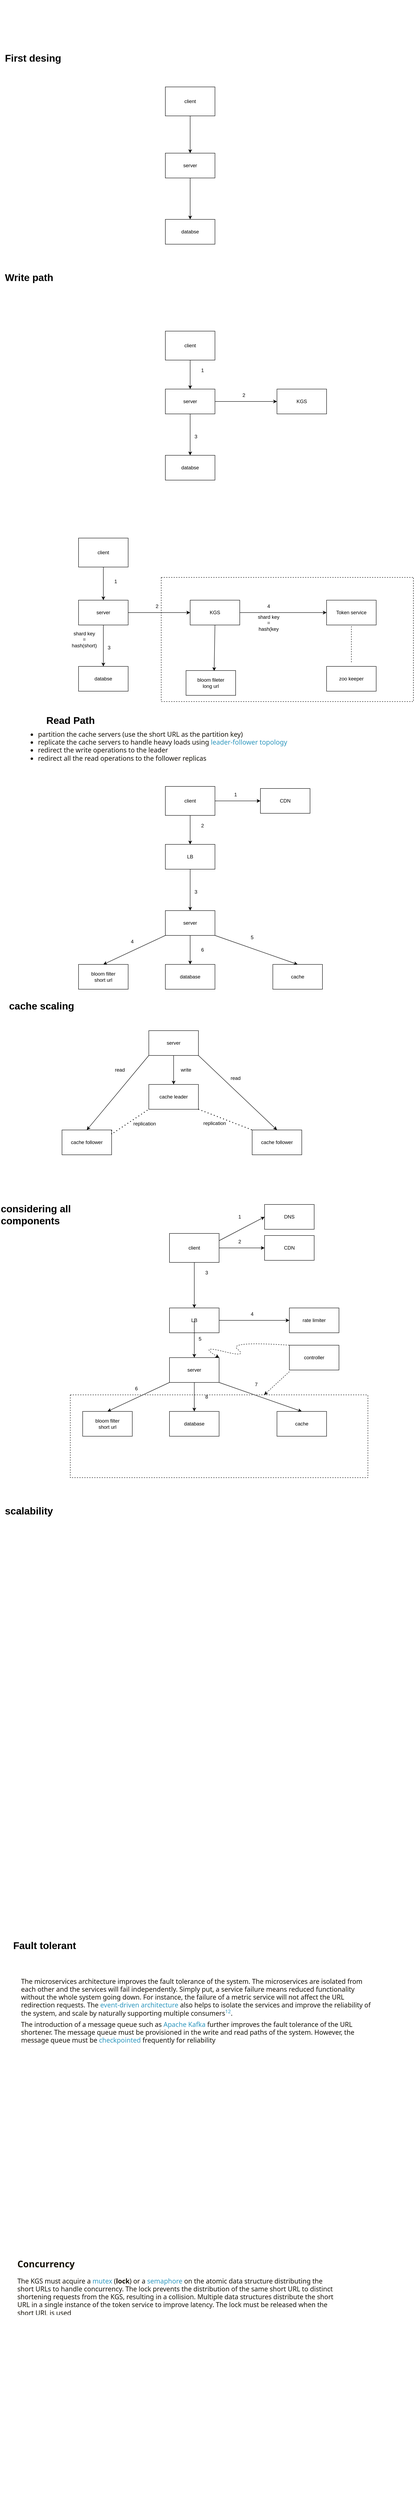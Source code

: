 <mxfile version="24.7.17">
  <diagram name="Page-1" id="XG6kTlbUiC65EXP4oLxX">
    <mxGraphModel dx="1811" dy="2962" grid="1" gridSize="10" guides="1" tooltips="1" connect="1" arrows="1" fold="1" page="1" pageScale="1" pageWidth="827" pageHeight="1169" math="0" shadow="0">
      <root>
        <mxCell id="0" />
        <mxCell id="1" parent="0" />
        <mxCell id="hkUYqx7d3SaLa9oezbLV-2" value="" style="endArrow=classic;html=1;rounded=0;exitX=0.5;exitY=0;exitDx=0;exitDy=0;entryX=0.5;entryY=1;entryDx=0;entryDy=0;noEdgeStyle=1;orthogonal=1;" edge="1" parent="1" source="hkUYqx7d3SaLa9oezbLV-6" target="hkUYqx7d3SaLa9oezbLV-3">
          <mxGeometry width="50" height="50" relative="1" as="geometry">
            <mxPoint x="420" y="-1765" as="sourcePoint" />
            <mxPoint x="510" y="-1770" as="targetPoint" />
            <Array as="points">
              <mxPoint x="320" y="-1828" />
              <mxPoint x="320" y="-1760" />
            </Array>
          </mxGeometry>
        </mxCell>
        <mxCell id="hkUYqx7d3SaLa9oezbLV-3" value="server" style="rounded=0;whiteSpace=wrap;html=1;direction=west;" vertex="1" parent="1">
          <mxGeometry x="260" y="-1740" width="120" height="60" as="geometry" />
        </mxCell>
        <mxCell id="hkUYqx7d3SaLa9oezbLV-4" value="databse" style="rounded=0;whiteSpace=wrap;html=1;direction=west;" vertex="1" parent="1">
          <mxGeometry x="260" y="-1580" width="120" height="60" as="geometry" />
        </mxCell>
        <mxCell id="hkUYqx7d3SaLa9oezbLV-5" value="" style="endArrow=classic;html=1;rounded=0;entryX=0.5;entryY=1;entryDx=0;entryDy=0;exitX=0.5;exitY=0;exitDx=0;exitDy=0;noEdgeStyle=1;orthogonal=1;" edge="1" parent="1" source="hkUYqx7d3SaLa9oezbLV-3" target="hkUYqx7d3SaLa9oezbLV-4">
          <mxGeometry width="50" height="50" relative="1" as="geometry">
            <mxPoint x="650" y="-1550" as="sourcePoint" />
            <mxPoint x="700" y="-1600" as="targetPoint" />
            <Array as="points">
              <mxPoint x="320" y="-1668" />
              <mxPoint x="320" y="-1592" />
            </Array>
          </mxGeometry>
        </mxCell>
        <mxCell id="hkUYqx7d3SaLa9oezbLV-6" value="client" style="rounded=0;whiteSpace=wrap;html=1;direction=west;" vertex="1" parent="1">
          <mxGeometry x="260" y="-1900" width="120" height="70" as="geometry" />
        </mxCell>
        <mxCell id="hkUYqx7d3SaLa9oezbLV-8" value="" style="endArrow=classic;html=1;rounded=0;exitX=0.5;exitY=0;exitDx=0;exitDy=0;entryX=0.5;entryY=1;entryDx=0;entryDy=0;noEdgeStyle=1;orthogonal=1;" edge="1" parent="1" source="hkUYqx7d3SaLa9oezbLV-12" target="hkUYqx7d3SaLa9oezbLV-9">
          <mxGeometry width="50" height="50" relative="1" as="geometry">
            <mxPoint x="420" y="-1195" as="sourcePoint" />
            <mxPoint x="510" y="-1200" as="targetPoint" />
            <Array as="points">
              <mxPoint x="320" y="-1258" />
              <mxPoint x="320" y="-1190" />
            </Array>
          </mxGeometry>
        </mxCell>
        <mxCell id="hkUYqx7d3SaLa9oezbLV-9" value="server" style="rounded=0;whiteSpace=wrap;html=1;direction=west;" vertex="1" parent="1">
          <mxGeometry x="260" y="-1170" width="120" height="60" as="geometry" />
        </mxCell>
        <mxCell id="hkUYqx7d3SaLa9oezbLV-10" value="databse" style="rounded=0;whiteSpace=wrap;html=1;direction=west;" vertex="1" parent="1">
          <mxGeometry x="260" y="-1010" width="120" height="60" as="geometry" />
        </mxCell>
        <mxCell id="hkUYqx7d3SaLa9oezbLV-11" value="" style="endArrow=classic;html=1;rounded=0;entryX=0.5;entryY=1;entryDx=0;entryDy=0;exitX=0.5;exitY=0;exitDx=0;exitDy=0;noEdgeStyle=1;orthogonal=1;" edge="1" parent="1" source="hkUYqx7d3SaLa9oezbLV-9" target="hkUYqx7d3SaLa9oezbLV-10">
          <mxGeometry width="50" height="50" relative="1" as="geometry">
            <mxPoint x="650" y="-980" as="sourcePoint" />
            <mxPoint x="700" y="-1030" as="targetPoint" />
            <Array as="points">
              <mxPoint x="320" y="-1098" />
              <mxPoint x="320" y="-1022" />
            </Array>
          </mxGeometry>
        </mxCell>
        <mxCell id="hkUYqx7d3SaLa9oezbLV-12" value="client" style="rounded=0;whiteSpace=wrap;html=1;direction=west;" vertex="1" parent="1">
          <mxGeometry x="260" y="-1310" width="120" height="70" as="geometry" />
        </mxCell>
        <mxCell id="hkUYqx7d3SaLa9oezbLV-13" value="KGS" style="rounded=0;whiteSpace=wrap;html=1;" vertex="1" parent="1">
          <mxGeometry x="530" y="-1170" width="120" height="60" as="geometry" />
        </mxCell>
        <mxCell id="hkUYqx7d3SaLa9oezbLV-14" value="" style="endArrow=classic;html=1;rounded=0;entryX=0;entryY=0.5;entryDx=0;entryDy=0;exitX=0;exitY=0.5;exitDx=0;exitDy=0;" edge="1" parent="1" source="hkUYqx7d3SaLa9oezbLV-9" target="hkUYqx7d3SaLa9oezbLV-13">
          <mxGeometry width="50" height="50" relative="1" as="geometry">
            <mxPoint x="340" y="-1110" as="sourcePoint" />
            <mxPoint x="390" y="-1160" as="targetPoint" />
          </mxGeometry>
        </mxCell>
        <mxCell id="hkUYqx7d3SaLa9oezbLV-15" value="1" style="text;html=1;align=center;verticalAlign=middle;whiteSpace=wrap;rounded=0;" vertex="1" parent="1">
          <mxGeometry x="320" y="-1230" width="60" height="30" as="geometry" />
        </mxCell>
        <mxCell id="hkUYqx7d3SaLa9oezbLV-16" value="2" style="text;html=1;align=center;verticalAlign=middle;whiteSpace=wrap;rounded=0;" vertex="1" parent="1">
          <mxGeometry x="420" y="-1170" width="60" height="30" as="geometry" />
        </mxCell>
        <mxCell id="hkUYqx7d3SaLa9oezbLV-17" value="3" style="text;html=1;align=center;verticalAlign=middle;whiteSpace=wrap;rounded=0;" vertex="1" parent="1">
          <mxGeometry x="304" y="-1070" width="60" height="30" as="geometry" />
        </mxCell>
        <mxCell id="hkUYqx7d3SaLa9oezbLV-33" value="" style="endArrow=classic;html=1;rounded=0;exitX=0.5;exitY=0;exitDx=0;exitDy=0;entryX=0.5;entryY=1;entryDx=0;entryDy=0;noEdgeStyle=1;orthogonal=1;" edge="1" parent="1" source="hkUYqx7d3SaLa9oezbLV-37" target="hkUYqx7d3SaLa9oezbLV-34">
          <mxGeometry width="50" height="50" relative="1" as="geometry">
            <mxPoint x="210" y="-685" as="sourcePoint" />
            <mxPoint x="300" y="-690" as="targetPoint" />
            <Array as="points">
              <mxPoint x="110" y="-748" />
              <mxPoint x="110" y="-680" />
            </Array>
          </mxGeometry>
        </mxCell>
        <mxCell id="hkUYqx7d3SaLa9oezbLV-34" value="server" style="rounded=0;whiteSpace=wrap;html=1;direction=west;" vertex="1" parent="1">
          <mxGeometry x="50" y="-660" width="120" height="60" as="geometry" />
        </mxCell>
        <mxCell id="hkUYqx7d3SaLa9oezbLV-35" value="databse" style="rounded=0;whiteSpace=wrap;html=1;direction=west;" vertex="1" parent="1">
          <mxGeometry x="50" y="-500" width="120" height="60" as="geometry" />
        </mxCell>
        <mxCell id="hkUYqx7d3SaLa9oezbLV-36" value="" style="endArrow=classic;html=1;rounded=0;entryX=0.5;entryY=1;entryDx=0;entryDy=0;exitX=0.5;exitY=0;exitDx=0;exitDy=0;noEdgeStyle=1;orthogonal=1;" edge="1" parent="1" source="hkUYqx7d3SaLa9oezbLV-34" target="hkUYqx7d3SaLa9oezbLV-35">
          <mxGeometry width="50" height="50" relative="1" as="geometry">
            <mxPoint x="440" y="-470" as="sourcePoint" />
            <mxPoint x="490" y="-520" as="targetPoint" />
            <Array as="points">
              <mxPoint x="110" y="-588" />
              <mxPoint x="110" y="-512" />
            </Array>
          </mxGeometry>
        </mxCell>
        <mxCell id="hkUYqx7d3SaLa9oezbLV-37" value="client" style="rounded=0;whiteSpace=wrap;html=1;direction=west;" vertex="1" parent="1">
          <mxGeometry x="50" y="-810" width="120" height="70" as="geometry" />
        </mxCell>
        <mxCell id="hkUYqx7d3SaLa9oezbLV-38" value="KGS" style="rounded=0;whiteSpace=wrap;html=1;" vertex="1" parent="1">
          <mxGeometry x="320" y="-660" width="120" height="60" as="geometry" />
        </mxCell>
        <mxCell id="hkUYqx7d3SaLa9oezbLV-39" value="" style="endArrow=classic;html=1;rounded=0;entryX=0;entryY=0.5;entryDx=0;entryDy=0;exitX=0;exitY=0.5;exitDx=0;exitDy=0;" edge="1" parent="1" source="hkUYqx7d3SaLa9oezbLV-34" target="hkUYqx7d3SaLa9oezbLV-38">
          <mxGeometry width="50" height="50" relative="1" as="geometry">
            <mxPoint x="130" y="-600" as="sourcePoint" />
            <mxPoint x="180" y="-650" as="targetPoint" />
          </mxGeometry>
        </mxCell>
        <mxCell id="hkUYqx7d3SaLa9oezbLV-40" value="1" style="text;html=1;align=center;verticalAlign=middle;whiteSpace=wrap;rounded=0;" vertex="1" parent="1">
          <mxGeometry x="110" y="-720" width="60" height="30" as="geometry" />
        </mxCell>
        <mxCell id="hkUYqx7d3SaLa9oezbLV-41" value="2" style="text;html=1;align=center;verticalAlign=middle;whiteSpace=wrap;rounded=0;" vertex="1" parent="1">
          <mxGeometry x="210" y="-660" width="60" height="30" as="geometry" />
        </mxCell>
        <mxCell id="hkUYqx7d3SaLa9oezbLV-42" value="3" style="text;html=1;align=center;verticalAlign=middle;whiteSpace=wrap;rounded=0;" vertex="1" parent="1">
          <mxGeometry x="94" y="-560" width="60" height="30" as="geometry" />
        </mxCell>
        <mxCell id="hkUYqx7d3SaLa9oezbLV-43" value="Token service" style="rounded=0;whiteSpace=wrap;html=1;" vertex="1" parent="1">
          <mxGeometry x="650" y="-660" width="120" height="60" as="geometry" />
        </mxCell>
        <mxCell id="hkUYqx7d3SaLa9oezbLV-44" value="" style="endArrow=classic;html=1;rounded=0;entryX=0;entryY=0.5;entryDx=0;entryDy=0;exitX=1;exitY=0.5;exitDx=0;exitDy=0;" edge="1" parent="1" source="hkUYqx7d3SaLa9oezbLV-38" target="hkUYqx7d3SaLa9oezbLV-43">
          <mxGeometry width="50" height="50" relative="1" as="geometry">
            <mxPoint x="340" y="-730" as="sourcePoint" />
            <mxPoint x="390" y="-780" as="targetPoint" />
          </mxGeometry>
        </mxCell>
        <mxCell id="hkUYqx7d3SaLa9oezbLV-45" value="4" style="text;html=1;align=center;verticalAlign=middle;whiteSpace=wrap;rounded=0;" vertex="1" parent="1">
          <mxGeometry x="480" y="-660" width="60" height="30" as="geometry" />
        </mxCell>
        <mxCell id="hkUYqx7d3SaLa9oezbLV-46" value="bloom fileter&lt;br&gt;long url" style="rounded=0;whiteSpace=wrap;html=1;" vertex="1" parent="1">
          <mxGeometry x="310" y="-490" width="120" height="60" as="geometry" />
        </mxCell>
        <mxCell id="hkUYqx7d3SaLa9oezbLV-47" value="zoo keeper" style="rounded=0;whiteSpace=wrap;html=1;" vertex="1" parent="1">
          <mxGeometry x="650" y="-500" width="120" height="60" as="geometry" />
        </mxCell>
        <mxCell id="hkUYqx7d3SaLa9oezbLV-48" value="" style="endArrow=none;dashed=1;html=1;rounded=0;entryX=0.5;entryY=1;entryDx=0;entryDy=0;" edge="1" parent="1" target="hkUYqx7d3SaLa9oezbLV-43">
          <mxGeometry width="50" height="50" relative="1" as="geometry">
            <mxPoint x="710" y="-510" as="sourcePoint" />
            <mxPoint x="720" y="-600" as="targetPoint" />
          </mxGeometry>
        </mxCell>
        <mxCell id="hkUYqx7d3SaLa9oezbLV-49" value="shard key = hash(key" style="text;html=1;align=center;verticalAlign=middle;whiteSpace=wrap;rounded=0;" vertex="1" parent="1">
          <mxGeometry x="480" y="-620" width="60" height="30" as="geometry" />
        </mxCell>
        <mxCell id="hkUYqx7d3SaLa9oezbLV-50" value="" style="endArrow=classic;html=1;rounded=0;entryX=0.567;entryY=0.017;entryDx=0;entryDy=0;entryPerimeter=0;exitX=0.5;exitY=1;exitDx=0;exitDy=0;" edge="1" parent="1" source="hkUYqx7d3SaLa9oezbLV-38" target="hkUYqx7d3SaLa9oezbLV-46">
          <mxGeometry width="50" height="50" relative="1" as="geometry">
            <mxPoint x="340" y="-640" as="sourcePoint" />
            <mxPoint x="390" y="-690" as="targetPoint" />
          </mxGeometry>
        </mxCell>
        <mxCell id="hkUYqx7d3SaLa9oezbLV-52" value="shard key = hash(short)" style="text;html=1;align=center;verticalAlign=middle;whiteSpace=wrap;rounded=0;" vertex="1" parent="1">
          <mxGeometry x="34" y="-580" width="60" height="30" as="geometry" />
        </mxCell>
        <mxCell id="hkUYqx7d3SaLa9oezbLV-53" value="" style="swimlane;startSize=0;dashed=1;" vertex="1" parent="1">
          <mxGeometry x="250" y="-715" width="610" height="300" as="geometry" />
        </mxCell>
        <mxCell id="hkUYqx7d3SaLa9oezbLV-56" value="&lt;h1 style=&quot;margin-top: 0px;&quot;&gt;Read Path&lt;/h1&gt;" style="text;html=1;whiteSpace=wrap;overflow=hidden;rounded=0;" vertex="1" parent="1">
          <mxGeometry x="-30" y="-390" width="180" height="120" as="geometry" />
        </mxCell>
        <mxCell id="hkUYqx7d3SaLa9oezbLV-57" value="" style="endArrow=classic;html=1;rounded=0;exitX=0.5;exitY=0;exitDx=0;exitDy=0;entryX=0.5;entryY=1;entryDx=0;entryDy=0;noEdgeStyle=1;orthogonal=1;" edge="1" parent="1" source="hkUYqx7d3SaLa9oezbLV-61" target="hkUYqx7d3SaLa9oezbLV-58">
          <mxGeometry width="50" height="50" relative="1" as="geometry">
            <mxPoint x="420" y="-95" as="sourcePoint" />
            <mxPoint x="510" y="-100" as="targetPoint" />
            <Array as="points">
              <mxPoint x="320" y="-158" />
              <mxPoint x="320" y="-90" />
            </Array>
          </mxGeometry>
        </mxCell>
        <mxCell id="hkUYqx7d3SaLa9oezbLV-58" value="LB" style="rounded=0;whiteSpace=wrap;html=1;direction=west;" vertex="1" parent="1">
          <mxGeometry x="260" y="-70" width="120" height="60" as="geometry" />
        </mxCell>
        <mxCell id="hkUYqx7d3SaLa9oezbLV-59" value="server" style="rounded=0;whiteSpace=wrap;html=1;direction=west;" vertex="1" parent="1">
          <mxGeometry x="260" y="90" width="120" height="60" as="geometry" />
        </mxCell>
        <mxCell id="hkUYqx7d3SaLa9oezbLV-60" value="" style="endArrow=classic;html=1;rounded=0;entryX=0.5;entryY=1;entryDx=0;entryDy=0;exitX=0.5;exitY=0;exitDx=0;exitDy=0;noEdgeStyle=1;orthogonal=1;" edge="1" parent="1" source="hkUYqx7d3SaLa9oezbLV-58" target="hkUYqx7d3SaLa9oezbLV-59">
          <mxGeometry width="50" height="50" relative="1" as="geometry">
            <mxPoint x="650" y="120" as="sourcePoint" />
            <mxPoint x="700" y="70" as="targetPoint" />
            <Array as="points">
              <mxPoint x="320" y="2" />
              <mxPoint x="320" y="78" />
            </Array>
          </mxGeometry>
        </mxCell>
        <mxCell id="hkUYqx7d3SaLa9oezbLV-61" value="client" style="rounded=0;whiteSpace=wrap;html=1;direction=west;" vertex="1" parent="1">
          <mxGeometry x="260" y="-210" width="120" height="70" as="geometry" />
        </mxCell>
        <mxCell id="hkUYqx7d3SaLa9oezbLV-62" value="database" style="rounded=0;whiteSpace=wrap;html=1;" vertex="1" parent="1">
          <mxGeometry x="260" y="220" width="120" height="60" as="geometry" />
        </mxCell>
        <mxCell id="hkUYqx7d3SaLa9oezbLV-63" value="" style="endArrow=classic;html=1;rounded=0;entryX=0.5;entryY=0;entryDx=0;entryDy=0;exitX=0.5;exitY=0;exitDx=0;exitDy=0;" edge="1" parent="1" source="hkUYqx7d3SaLa9oezbLV-59" target="hkUYqx7d3SaLa9oezbLV-62">
          <mxGeometry width="50" height="50" relative="1" as="geometry">
            <mxPoint x="340" y="-10" as="sourcePoint" />
            <mxPoint x="390" y="-60" as="targetPoint" />
          </mxGeometry>
        </mxCell>
        <mxCell id="hkUYqx7d3SaLa9oezbLV-64" value="2" style="text;html=1;align=center;verticalAlign=middle;whiteSpace=wrap;rounded=0;" vertex="1" parent="1">
          <mxGeometry x="320" y="-130" width="60" height="30" as="geometry" />
        </mxCell>
        <mxCell id="hkUYqx7d3SaLa9oezbLV-66" value="3" style="text;html=1;align=center;verticalAlign=middle;whiteSpace=wrap;rounded=0;" vertex="1" parent="1">
          <mxGeometry x="304" y="30" width="60" height="30" as="geometry" />
        </mxCell>
        <mxCell id="hkUYqx7d3SaLa9oezbLV-67" value="CDN" style="rounded=0;whiteSpace=wrap;html=1;" vertex="1" parent="1">
          <mxGeometry x="490" y="-205" width="120" height="60" as="geometry" />
        </mxCell>
        <mxCell id="hkUYqx7d3SaLa9oezbLV-68" value="1" style="text;html=1;align=center;verticalAlign=middle;whiteSpace=wrap;rounded=0;" vertex="1" parent="1">
          <mxGeometry x="400" y="-205" width="60" height="30" as="geometry" />
        </mxCell>
        <mxCell id="hkUYqx7d3SaLa9oezbLV-69" value="" style="endArrow=classic;html=1;rounded=0;entryX=0;entryY=0.5;entryDx=0;entryDy=0;exitX=0;exitY=0.5;exitDx=0;exitDy=0;" edge="1" parent="1" source="hkUYqx7d3SaLa9oezbLV-61" target="hkUYqx7d3SaLa9oezbLV-67">
          <mxGeometry width="50" height="50" relative="1" as="geometry">
            <mxPoint x="340" y="10" as="sourcePoint" />
            <mxPoint x="390" y="-40" as="targetPoint" />
          </mxGeometry>
        </mxCell>
        <mxCell id="hkUYqx7d3SaLa9oezbLV-70" value="cache" style="rounded=0;whiteSpace=wrap;html=1;" vertex="1" parent="1">
          <mxGeometry x="520" y="220" width="120" height="60" as="geometry" />
        </mxCell>
        <mxCell id="hkUYqx7d3SaLa9oezbLV-71" value="bloom filter&lt;br&gt;short url" style="rounded=0;whiteSpace=wrap;html=1;" vertex="1" parent="1">
          <mxGeometry x="50" y="220" width="120" height="60" as="geometry" />
        </mxCell>
        <mxCell id="hkUYqx7d3SaLa9oezbLV-72" value="" style="endArrow=classic;html=1;rounded=0;entryX=0.5;entryY=0;entryDx=0;entryDy=0;exitX=1;exitY=0;exitDx=0;exitDy=0;" edge="1" parent="1" source="hkUYqx7d3SaLa9oezbLV-59" target="hkUYqx7d3SaLa9oezbLV-71">
          <mxGeometry width="50" height="50" relative="1" as="geometry">
            <mxPoint x="340" y="10" as="sourcePoint" />
            <mxPoint x="390" y="-40" as="targetPoint" />
          </mxGeometry>
        </mxCell>
        <mxCell id="hkUYqx7d3SaLa9oezbLV-76" value="" style="endArrow=classic;html=1;rounded=0;entryX=0.5;entryY=0;entryDx=0;entryDy=0;exitX=0;exitY=0;exitDx=0;exitDy=0;" edge="1" parent="1" source="hkUYqx7d3SaLa9oezbLV-59" target="hkUYqx7d3SaLa9oezbLV-70">
          <mxGeometry width="50" height="50" relative="1" as="geometry">
            <mxPoint x="340" y="10" as="sourcePoint" />
            <mxPoint x="390" y="-40" as="targetPoint" />
          </mxGeometry>
        </mxCell>
        <mxCell id="hkUYqx7d3SaLa9oezbLV-77" value="4" style="text;html=1;align=center;verticalAlign=middle;whiteSpace=wrap;rounded=0;" vertex="1" parent="1">
          <mxGeometry x="150" y="150" width="60" height="30" as="geometry" />
        </mxCell>
        <mxCell id="hkUYqx7d3SaLa9oezbLV-78" value="5" style="text;html=1;align=center;verticalAlign=middle;whiteSpace=wrap;rounded=0;" vertex="1" parent="1">
          <mxGeometry x="440" y="140" width="60" height="30" as="geometry" />
        </mxCell>
        <mxCell id="hkUYqx7d3SaLa9oezbLV-79" value="6" style="text;html=1;align=center;verticalAlign=middle;whiteSpace=wrap;rounded=0;" vertex="1" parent="1">
          <mxGeometry x="320" y="170" width="60" height="30" as="geometry" />
        </mxCell>
        <mxCell id="hkUYqx7d3SaLa9oezbLV-84" value="&lt;h1 style=&quot;margin-top: 0px;&quot;&gt;&lt;ul style=&quot;margin: 0.5rem 0px; padding-left: 2.5rem; color: rgb(22, 18, 9); font-family: system-ui, -apple-system, &amp;quot;Segoe UI&amp;quot;, Roboto, Emoji, Helvetica, Arial, sans-serif; font-size: 16px; font-weight: 400; background-color: rgb(255, 255, 255);&quot;&gt;&lt;li&gt;partition the cache servers (use the short URL as the partition key)&lt;/li&gt;&lt;li&gt;replicate the cache servers to handle heavy loads using&amp;nbsp;&lt;a style=&quot;background-color: transparent; text-decoration-line: none; color: rgb(45, 150, 189); overflow-wrap: break-word;&quot; rel=&quot;noopener noreffer&quot; target=&quot;_blank&quot; href=&quot;https://redis.io/docs/management/replication/&quot;&gt;leader-follower topology&lt;/a&gt;&lt;/li&gt;&lt;li&gt;redirect the write operations to the leader&lt;/li&gt;&lt;li&gt;redirect all the read operations to the follower replicas&lt;/li&gt;&lt;/ul&gt;&lt;/h1&gt;" style="text;html=1;whiteSpace=wrap;overflow=hidden;rounded=0;" vertex="1" parent="1">
          <mxGeometry x="-90" y="-360" width="730" height="120" as="geometry" />
        </mxCell>
        <mxCell id="hkUYqx7d3SaLa9oezbLV-87" value="&lt;h1 style=&quot;margin-top: 0px;&quot;&gt;cache scaling&lt;/h1&gt;" style="text;html=1;whiteSpace=wrap;overflow=hidden;rounded=0;" vertex="1" parent="1">
          <mxGeometry x="-120" y="300" width="180" height="120" as="geometry" />
        </mxCell>
        <mxCell id="hkUYqx7d3SaLa9oezbLV-88" value="server" style="rounded=0;whiteSpace=wrap;html=1;direction=west;" vertex="1" parent="1">
          <mxGeometry x="220" y="380" width="120" height="60" as="geometry" />
        </mxCell>
        <mxCell id="hkUYqx7d3SaLa9oezbLV-89" value="cache leader" style="rounded=0;whiteSpace=wrap;html=1;" vertex="1" parent="1">
          <mxGeometry x="220" y="510" width="120" height="60" as="geometry" />
        </mxCell>
        <mxCell id="hkUYqx7d3SaLa9oezbLV-90" value="" style="endArrow=classic;html=1;rounded=0;entryX=0.5;entryY=0;entryDx=0;entryDy=0;exitX=0.5;exitY=0;exitDx=0;exitDy=0;" edge="1" parent="1" source="hkUYqx7d3SaLa9oezbLV-88" target="hkUYqx7d3SaLa9oezbLV-89">
          <mxGeometry width="50" height="50" relative="1" as="geometry">
            <mxPoint x="300" y="280" as="sourcePoint" />
            <mxPoint x="350" y="230" as="targetPoint" />
          </mxGeometry>
        </mxCell>
        <mxCell id="hkUYqx7d3SaLa9oezbLV-91" value="cache follower" style="rounded=0;whiteSpace=wrap;html=1;" vertex="1" parent="1">
          <mxGeometry x="470" y="620" width="120" height="60" as="geometry" />
        </mxCell>
        <mxCell id="hkUYqx7d3SaLa9oezbLV-92" value="cache follower" style="rounded=0;whiteSpace=wrap;html=1;" vertex="1" parent="1">
          <mxGeometry x="10" y="620" width="120" height="60" as="geometry" />
        </mxCell>
        <mxCell id="hkUYqx7d3SaLa9oezbLV-93" value="" style="endArrow=classic;html=1;rounded=0;entryX=0.5;entryY=0;entryDx=0;entryDy=0;exitX=1;exitY=0;exitDx=0;exitDy=0;" edge="1" parent="1" source="hkUYqx7d3SaLa9oezbLV-88" target="hkUYqx7d3SaLa9oezbLV-92">
          <mxGeometry width="50" height="50" relative="1" as="geometry">
            <mxPoint x="300" y="300" as="sourcePoint" />
            <mxPoint x="350" y="250" as="targetPoint" />
          </mxGeometry>
        </mxCell>
        <mxCell id="hkUYqx7d3SaLa9oezbLV-94" value="" style="endArrow=classic;html=1;rounded=0;entryX=0.5;entryY=0;entryDx=0;entryDy=0;exitX=0;exitY=0;exitDx=0;exitDy=0;" edge="1" parent="1" source="hkUYqx7d3SaLa9oezbLV-88" target="hkUYqx7d3SaLa9oezbLV-91">
          <mxGeometry width="50" height="50" relative="1" as="geometry">
            <mxPoint x="300" y="300" as="sourcePoint" />
            <mxPoint x="350" y="250" as="targetPoint" />
          </mxGeometry>
        </mxCell>
        <mxCell id="hkUYqx7d3SaLa9oezbLV-95" value="read" style="text;html=1;align=center;verticalAlign=middle;whiteSpace=wrap;rounded=0;" vertex="1" parent="1">
          <mxGeometry x="120" y="460" width="60" height="30" as="geometry" />
        </mxCell>
        <mxCell id="hkUYqx7d3SaLa9oezbLV-96" value="read" style="text;html=1;align=center;verticalAlign=middle;whiteSpace=wrap;rounded=0;" vertex="1" parent="1">
          <mxGeometry x="400" y="480" width="60" height="30" as="geometry" />
        </mxCell>
        <mxCell id="hkUYqx7d3SaLa9oezbLV-97" value="write" style="text;html=1;align=center;verticalAlign=middle;whiteSpace=wrap;rounded=0;" vertex="1" parent="1">
          <mxGeometry x="280" y="460" width="60" height="30" as="geometry" />
        </mxCell>
        <mxCell id="hkUYqx7d3SaLa9oezbLV-98" value="" style="endArrow=none;dashed=1;html=1;dashPattern=1 3;strokeWidth=2;rounded=0;entryX=0;entryY=1;entryDx=0;entryDy=0;exitX=1;exitY=0;exitDx=0;exitDy=0;" edge="1" parent="1" source="hkUYqx7d3SaLa9oezbLV-92" target="hkUYqx7d3SaLa9oezbLV-89">
          <mxGeometry width="50" height="50" relative="1" as="geometry">
            <mxPoint x="340" y="390" as="sourcePoint" />
            <mxPoint x="390" y="340" as="targetPoint" />
            <Array as="points">
              <mxPoint x="130" y="630" />
            </Array>
          </mxGeometry>
        </mxCell>
        <mxCell id="hkUYqx7d3SaLa9oezbLV-99" value="" style="endArrow=none;dashed=1;html=1;dashPattern=1 3;strokeWidth=2;rounded=0;entryX=0;entryY=0;entryDx=0;entryDy=0;exitX=1;exitY=1;exitDx=0;exitDy=0;" edge="1" parent="1" source="hkUYqx7d3SaLa9oezbLV-89" target="hkUYqx7d3SaLa9oezbLV-91">
          <mxGeometry width="50" height="50" relative="1" as="geometry">
            <mxPoint x="360" y="630" as="sourcePoint" />
            <mxPoint x="410" y="580" as="targetPoint" />
          </mxGeometry>
        </mxCell>
        <mxCell id="hkUYqx7d3SaLa9oezbLV-100" value="replication" style="text;html=1;align=center;verticalAlign=middle;whiteSpace=wrap;rounded=0;" vertex="1" parent="1">
          <mxGeometry x="180" y="590" width="60" height="30" as="geometry" />
        </mxCell>
        <mxCell id="hkUYqx7d3SaLa9oezbLV-101" value="replication" style="text;whiteSpace=wrap;html=1;" vertex="1" parent="1">
          <mxGeometry x="350" y="590" width="90" height="40" as="geometry" />
        </mxCell>
        <mxCell id="hkUYqx7d3SaLa9oezbLV-102" value="&lt;h1 style=&quot;margin-top: 0px;&quot;&gt;considering all components&lt;/h1&gt;" style="text;html=1;whiteSpace=wrap;overflow=hidden;rounded=0;" vertex="1" parent="1">
          <mxGeometry x="-140" y="790" width="180" height="120" as="geometry" />
        </mxCell>
        <mxCell id="hkUYqx7d3SaLa9oezbLV-123" value="" style="endArrow=classic;html=1;rounded=0;exitX=0.5;exitY=0;exitDx=0;exitDy=0;entryX=0.5;entryY=1;entryDx=0;entryDy=0;noEdgeStyle=1;orthogonal=1;" edge="1" parent="1" source="hkUYqx7d3SaLa9oezbLV-127" target="hkUYqx7d3SaLa9oezbLV-124">
          <mxGeometry width="50" height="50" relative="1" as="geometry">
            <mxPoint x="430" y="985" as="sourcePoint" />
            <mxPoint x="520" y="980" as="targetPoint" />
            <Array as="points">
              <mxPoint x="330" y="922" />
              <mxPoint x="330" y="990" />
            </Array>
          </mxGeometry>
        </mxCell>
        <mxCell id="hkUYqx7d3SaLa9oezbLV-124" value="LB" style="rounded=0;whiteSpace=wrap;html=1;direction=west;" vertex="1" parent="1">
          <mxGeometry x="270" y="1050" width="120" height="60" as="geometry" />
        </mxCell>
        <mxCell id="hkUYqx7d3SaLa9oezbLV-125" value="server" style="rounded=0;whiteSpace=wrap;html=1;direction=west;" vertex="1" parent="1">
          <mxGeometry x="270" y="1170" width="120" height="60" as="geometry" />
        </mxCell>
        <mxCell id="hkUYqx7d3SaLa9oezbLV-126" value="" style="endArrow=classic;html=1;rounded=0;entryX=0.5;entryY=1;entryDx=0;entryDy=0;exitX=0.5;exitY=0;exitDx=0;exitDy=0;noEdgeStyle=1;orthogonal=1;" edge="1" parent="1" source="hkUYqx7d3SaLa9oezbLV-124" target="hkUYqx7d3SaLa9oezbLV-125">
          <mxGeometry width="50" height="50" relative="1" as="geometry">
            <mxPoint x="660" y="1200" as="sourcePoint" />
            <mxPoint x="710" y="1150" as="targetPoint" />
            <Array as="points">
              <mxPoint x="330" y="1082" />
              <mxPoint x="330" y="1158" />
            </Array>
          </mxGeometry>
        </mxCell>
        <mxCell id="hkUYqx7d3SaLa9oezbLV-127" value="client" style="rounded=0;whiteSpace=wrap;html=1;direction=west;" vertex="1" parent="1">
          <mxGeometry x="270" y="870" width="120" height="70" as="geometry" />
        </mxCell>
        <mxCell id="hkUYqx7d3SaLa9oezbLV-128" value="database" style="rounded=0;whiteSpace=wrap;html=1;" vertex="1" parent="1">
          <mxGeometry x="270" y="1300" width="120" height="60" as="geometry" />
        </mxCell>
        <mxCell id="hkUYqx7d3SaLa9oezbLV-129" value="" style="endArrow=classic;html=1;rounded=0;entryX=0.5;entryY=0;entryDx=0;entryDy=0;exitX=0.5;exitY=0;exitDx=0;exitDy=0;" edge="1" parent="1" source="hkUYqx7d3SaLa9oezbLV-125" target="hkUYqx7d3SaLa9oezbLV-128">
          <mxGeometry width="50" height="50" relative="1" as="geometry">
            <mxPoint x="350" y="1070" as="sourcePoint" />
            <mxPoint x="400" y="1020" as="targetPoint" />
          </mxGeometry>
        </mxCell>
        <mxCell id="hkUYqx7d3SaLa9oezbLV-130" value="3" style="text;html=1;align=center;verticalAlign=middle;whiteSpace=wrap;rounded=0;" vertex="1" parent="1">
          <mxGeometry x="330" y="950" width="60" height="30" as="geometry" />
        </mxCell>
        <mxCell id="hkUYqx7d3SaLa9oezbLV-131" value="5" style="text;html=1;align=center;verticalAlign=middle;whiteSpace=wrap;rounded=0;" vertex="1" parent="1">
          <mxGeometry x="314" y="1110" width="60" height="30" as="geometry" />
        </mxCell>
        <mxCell id="hkUYqx7d3SaLa9oezbLV-132" value="CDN" style="rounded=0;whiteSpace=wrap;html=1;" vertex="1" parent="1">
          <mxGeometry x="500" y="875" width="120" height="60" as="geometry" />
        </mxCell>
        <mxCell id="hkUYqx7d3SaLa9oezbLV-133" value="2" style="text;html=1;align=center;verticalAlign=middle;whiteSpace=wrap;rounded=0;" vertex="1" parent="1">
          <mxGeometry x="410" y="875" width="60" height="30" as="geometry" />
        </mxCell>
        <mxCell id="hkUYqx7d3SaLa9oezbLV-134" value="" style="endArrow=classic;html=1;rounded=0;entryX=0;entryY=0.5;entryDx=0;entryDy=0;exitX=0;exitY=0.5;exitDx=0;exitDy=0;" edge="1" parent="1" source="hkUYqx7d3SaLa9oezbLV-127" target="hkUYqx7d3SaLa9oezbLV-132">
          <mxGeometry width="50" height="50" relative="1" as="geometry">
            <mxPoint x="350" y="1090" as="sourcePoint" />
            <mxPoint x="400" y="1040" as="targetPoint" />
          </mxGeometry>
        </mxCell>
        <mxCell id="hkUYqx7d3SaLa9oezbLV-135" value="cache" style="rounded=0;whiteSpace=wrap;html=1;" vertex="1" parent="1">
          <mxGeometry x="530" y="1300" width="120" height="60" as="geometry" />
        </mxCell>
        <mxCell id="hkUYqx7d3SaLa9oezbLV-136" value="bloom filter&lt;br&gt;short url" style="rounded=0;whiteSpace=wrap;html=1;" vertex="1" parent="1">
          <mxGeometry x="60" y="1300" width="120" height="60" as="geometry" />
        </mxCell>
        <mxCell id="hkUYqx7d3SaLa9oezbLV-137" value="" style="endArrow=classic;html=1;rounded=0;entryX=0.5;entryY=0;entryDx=0;entryDy=0;exitX=1;exitY=0;exitDx=0;exitDy=0;" edge="1" parent="1" source="hkUYqx7d3SaLa9oezbLV-125" target="hkUYqx7d3SaLa9oezbLV-136">
          <mxGeometry width="50" height="50" relative="1" as="geometry">
            <mxPoint x="350" y="1090" as="sourcePoint" />
            <mxPoint x="400" y="1040" as="targetPoint" />
          </mxGeometry>
        </mxCell>
        <mxCell id="hkUYqx7d3SaLa9oezbLV-138" value="" style="endArrow=classic;html=1;rounded=0;entryX=0.5;entryY=0;entryDx=0;entryDy=0;exitX=0;exitY=0;exitDx=0;exitDy=0;" edge="1" parent="1" source="hkUYqx7d3SaLa9oezbLV-125" target="hkUYqx7d3SaLa9oezbLV-135">
          <mxGeometry width="50" height="50" relative="1" as="geometry">
            <mxPoint x="350" y="1090" as="sourcePoint" />
            <mxPoint x="400" y="1040" as="targetPoint" />
          </mxGeometry>
        </mxCell>
        <mxCell id="hkUYqx7d3SaLa9oezbLV-139" value="6" style="text;html=1;align=center;verticalAlign=middle;whiteSpace=wrap;rounded=0;" vertex="1" parent="1">
          <mxGeometry x="160" y="1230" width="60" height="30" as="geometry" />
        </mxCell>
        <mxCell id="hkUYqx7d3SaLa9oezbLV-140" value="7" style="text;html=1;align=center;verticalAlign=middle;whiteSpace=wrap;rounded=0;" vertex="1" parent="1">
          <mxGeometry x="450" y="1220" width="60" height="30" as="geometry" />
        </mxCell>
        <mxCell id="hkUYqx7d3SaLa9oezbLV-141" value="8" style="text;html=1;align=center;verticalAlign=middle;whiteSpace=wrap;rounded=0;" vertex="1" parent="1">
          <mxGeometry x="330" y="1250" width="60" height="30" as="geometry" />
        </mxCell>
        <mxCell id="hkUYqx7d3SaLa9oezbLV-142" value="DNS" style="rounded=0;whiteSpace=wrap;html=1;" vertex="1" parent="1">
          <mxGeometry x="500" y="800" width="120" height="60" as="geometry" />
        </mxCell>
        <mxCell id="hkUYqx7d3SaLa9oezbLV-143" value="" style="endArrow=classic;html=1;rounded=0;entryX=0;entryY=0.5;entryDx=0;entryDy=0;exitX=0;exitY=0.75;exitDx=0;exitDy=0;" edge="1" parent="1" source="hkUYqx7d3SaLa9oezbLV-127" target="hkUYqx7d3SaLa9oezbLV-142">
          <mxGeometry width="50" height="50" relative="1" as="geometry">
            <mxPoint x="340" y="970" as="sourcePoint" />
            <mxPoint x="390" y="920" as="targetPoint" />
          </mxGeometry>
        </mxCell>
        <mxCell id="hkUYqx7d3SaLa9oezbLV-144" value="1" style="text;html=1;align=center;verticalAlign=middle;whiteSpace=wrap;rounded=0;" vertex="1" parent="1">
          <mxGeometry x="410" y="815" width="60" height="30" as="geometry" />
        </mxCell>
        <mxCell id="hkUYqx7d3SaLa9oezbLV-145" value="rate limiter" style="rounded=0;whiteSpace=wrap;html=1;" vertex="1" parent="1">
          <mxGeometry x="560" y="1050" width="120" height="60" as="geometry" />
        </mxCell>
        <mxCell id="hkUYqx7d3SaLa9oezbLV-146" value="" style="endArrow=classic;html=1;rounded=0;entryX=0;entryY=0.5;entryDx=0;entryDy=0;exitX=0;exitY=0.5;exitDx=0;exitDy=0;" edge="1" parent="1" source="hkUYqx7d3SaLa9oezbLV-124" target="hkUYqx7d3SaLa9oezbLV-145">
          <mxGeometry width="50" height="50" relative="1" as="geometry">
            <mxPoint x="340" y="1190" as="sourcePoint" />
            <mxPoint x="390" y="1140" as="targetPoint" />
          </mxGeometry>
        </mxCell>
        <mxCell id="hkUYqx7d3SaLa9oezbLV-148" value="4" style="text;html=1;align=center;verticalAlign=middle;whiteSpace=wrap;rounded=0;" vertex="1" parent="1">
          <mxGeometry x="440" y="1050" width="60" height="30" as="geometry" />
        </mxCell>
        <mxCell id="hkUYqx7d3SaLa9oezbLV-149" value="controller" style="rounded=0;whiteSpace=wrap;html=1;" vertex="1" parent="1">
          <mxGeometry x="560" y="1140" width="120" height="60" as="geometry" />
        </mxCell>
        <mxCell id="hkUYqx7d3SaLa9oezbLV-150" value="" style="curved=1;endArrow=classic;html=1;rounded=0;entryX=0;entryY=1;entryDx=0;entryDy=0;exitX=0;exitY=0;exitDx=0;exitDy=0;dashed=1;" edge="1" parent="1" source="hkUYqx7d3SaLa9oezbLV-149" target="hkUYqx7d3SaLa9oezbLV-125">
          <mxGeometry width="50" height="50" relative="1" as="geometry">
            <mxPoint x="340" y="1190" as="sourcePoint" />
            <mxPoint x="390" y="1140" as="targetPoint" />
            <Array as="points">
              <mxPoint x="410" y="1130" />
              <mxPoint x="460" y="1170" />
              <mxPoint x="340" y="1140" />
            </Array>
          </mxGeometry>
        </mxCell>
        <mxCell id="hkUYqx7d3SaLa9oezbLV-153" value="" style="endArrow=classic;html=1;rounded=0;dashed=1;" edge="1" parent="1" target="hkUYqx7d3SaLa9oezbLV-154">
          <mxGeometry width="50" height="50" relative="1" as="geometry">
            <mxPoint x="560" y="1204" as="sourcePoint" />
            <mxPoint x="550" y="1260" as="targetPoint" />
          </mxGeometry>
        </mxCell>
        <mxCell id="hkUYqx7d3SaLa9oezbLV-154" value="" style="swimlane;startSize=0;dashed=1;" vertex="1" parent="1">
          <mxGeometry x="30" y="1260" width="720" height="200" as="geometry" />
        </mxCell>
        <mxCell id="hkUYqx7d3SaLa9oezbLV-155" value="&lt;h1 style=&quot;margin-top: 0px;&quot;&gt;&lt;br&gt;&lt;/h1&gt;" style="text;html=1;whiteSpace=wrap;overflow=hidden;rounded=0;" vertex="1" parent="1">
          <mxGeometry x="-140" y="-2110" width="180" height="120" as="geometry" />
        </mxCell>
        <mxCell id="hkUYqx7d3SaLa9oezbLV-156" value="&lt;h1 style=&quot;margin-top: 0px;&quot;&gt;Write path&lt;/h1&gt;" style="text;html=1;whiteSpace=wrap;overflow=hidden;rounded=0;" vertex="1" parent="1">
          <mxGeometry x="-130" y="-1460" width="180" height="120" as="geometry" />
        </mxCell>
        <mxCell id="hkUYqx7d3SaLa9oezbLV-157" value="&lt;h1 style=&quot;margin-top: 0px;&quot;&gt;First desing&lt;/h1&gt;" style="text;html=1;whiteSpace=wrap;overflow=hidden;rounded=0;" vertex="1" parent="1">
          <mxGeometry x="-130" y="-1990" width="180" height="120" as="geometry" />
        </mxCell>
        <mxCell id="hkUYqx7d3SaLa9oezbLV-158" value="" style="shape=image;verticalLabelPosition=bottom;labelBackgroundColor=default;verticalAlign=top;aspect=fixed;imageAspect=0;image=https://systemdesign.one/url-shortening-system-design/distributed-lock.webp;" vertex="1" parent="1">
          <mxGeometry x="-100" y="3520" width="700" height="408.92" as="geometry" />
        </mxCell>
        <mxCell id="hkUYqx7d3SaLa9oezbLV-159" value="&lt;h1 style=&quot;margin-top: 0px;&quot;&gt;scalability&lt;/h1&gt;" style="text;html=1;whiteSpace=wrap;overflow=hidden;rounded=0;" vertex="1" parent="1">
          <mxGeometry x="-130" y="1520" width="180" height="120" as="geometry" />
        </mxCell>
        <mxCell id="hkUYqx7d3SaLa9oezbLV-160" value="" style="shape=image;verticalLabelPosition=bottom;labelBackgroundColor=default;verticalAlign=top;aspect=fixed;imageAspect=0;image=https://systemdesign.one/url-shortening-system-design/segregated-read-write-paths.webp;" vertex="1" parent="1">
          <mxGeometry x="-51" y="1598" width="661" height="478.83" as="geometry" />
        </mxCell>
        <mxCell id="hkUYqx7d3SaLa9oezbLV-161" value="&lt;h1 style=&quot;margin-top: 0px;&quot;&gt;Fault tolerant&lt;/h1&gt;" style="text;html=1;whiteSpace=wrap;overflow=hidden;rounded=0;" vertex="1" parent="1">
          <mxGeometry x="-110" y="2570" width="180" height="120" as="geometry" />
        </mxCell>
        <UserObject label="&lt;meta charset=&quot;utf-8&quot;&gt;&lt;p style=&quot;margin: 0.5rem 0px; color: rgb(22, 18, 9); font-family: system-ui, -apple-system, &amp;quot;Segoe UI&amp;quot;, Roboto, Emoji, Helvetica, Arial, sans-serif; font-size: 16px; font-style: normal; font-variant-ligatures: normal; font-variant-caps: normal; font-weight: 400; letter-spacing: normal; orphans: 2; text-align: start; text-indent: 0px; text-transform: none; widows: 2; word-spacing: 0px; -webkit-text-stroke-width: 0px; white-space: normal; background-color: rgb(255, 255, 255); text-decoration-thickness: initial; text-decoration-style: initial; text-decoration-color: initial;&quot;&gt;The microservices architecture improves the fault tolerance of the system. The microservices are isolated from each other and the services will fail independently. Simply put, a service failure means reduced functionality without the whole system going down. For instance, the failure of a metric service will not affect the URL redirection requests. The&lt;span&gt;&amp;nbsp;&lt;/span&gt;&lt;a style=&quot;background-color: transparent; text-decoration: none; color: rgb(45, 150, 189); overflow-wrap: break-word;&quot; rel=&quot;noopener noreffer&quot; target=&quot;_blank&quot; href=&quot;https://en.wikipedia.org/wiki/Event-driven_architecture&quot;&gt;event-driven architecture&lt;/a&gt;&lt;span&gt;&amp;nbsp;&lt;/span&gt;also helps to isolate the services and improve the reliability of the system, and scale by naturally supporting multiple consumers&lt;sup style=&quot;font-size: 12px; line-height: 0; position: relative; vertical-align: baseline; top: -0.5em; scroll-margin-top: calc(var(--header-height) + .5rem);&quot; id=&quot;fnref:12&quot;&gt;&lt;a style=&quot;background-color: transparent; text-decoration: none; color: rgb(45, 150, 189); overflow-wrap: break-word;&quot; role=&quot;doc-noteref&quot; class=&quot;footnote-ref&quot; href=&quot;https://systemdesign.one/url-shortening-system-design/#fn:12&quot;&gt;12&lt;/a&gt;&lt;/sup&gt;.&lt;/p&gt;&lt;p style=&quot;margin: 0.5rem 0px; color: rgb(22, 18, 9); font-family: system-ui, -apple-system, &amp;quot;Segoe UI&amp;quot;, Roboto, Emoji, Helvetica, Arial, sans-serif; font-size: 16px; font-style: normal; font-variant-ligatures: normal; font-variant-caps: normal; font-weight: 400; letter-spacing: normal; orphans: 2; text-align: start; text-indent: 0px; text-transform: none; widows: 2; word-spacing: 0px; -webkit-text-stroke-width: 0px; white-space: normal; background-color: rgb(255, 255, 255); text-decoration-thickness: initial; text-decoration-style: initial; text-decoration-color: initial;&quot;&gt;The introduction of a message queue such as&lt;span&gt;&amp;nbsp;&lt;/span&gt;&lt;a style=&quot;background-color: transparent; text-decoration: none; color: rgb(45, 150, 189); overflow-wrap: break-word;&quot; rel=&quot;noopener noreffer&quot; target=&quot;_blank&quot; href=&quot;https://kafka.apache.org/&quot;&gt;Apache Kafka&lt;/a&gt;&lt;span&gt;&amp;nbsp;&lt;/span&gt;further improves the fault tolerance of the URL shortener. The message queue must be provisioned in the write and read paths of the system. However, the message queue must be&lt;span&gt;&amp;nbsp;&lt;/span&gt;&lt;a style=&quot;background-color: transparent; text-decoration: none; color: rgb(45, 150, 189); overflow-wrap: break-word;&quot; rel=&quot;noopener noreffer&quot; target=&quot;_blank&quot; href=&quot;https://en.wikipedia.org/wiki/Application_checkpointing&quot;&gt;checkpointed&lt;/a&gt;&lt;span&gt;&amp;nbsp;&lt;/span&gt;frequently for reliability&lt;/p&gt;" link="&lt;meta charset=&quot;utf-8&quot;&gt;&lt;p style=&quot;margin: 0.5rem 0px; color: rgb(22, 18, 9); font-family: system-ui, -apple-system, &amp;quot;Segoe UI&amp;quot;, Roboto, Emoji, Helvetica, Arial, sans-serif; font-size: 16px; font-style: normal; font-variant-ligatures: normal; font-variant-caps: normal; font-weight: 400; letter-spacing: normal; orphans: 2; text-align: start; text-indent: 0px; text-transform: none; widows: 2; word-spacing: 0px; -webkit-text-stroke-width: 0px; white-space: normal; background-color: rgb(255, 255, 255); text-decoration-thickness: initial; text-decoration-style: initial; text-decoration-color: initial;&quot;&gt;The microservices architecture improves the fault tolerance of the system. The microservices are isolated from each other and the services will fail independently. Simply put, a service failure means reduced functionality without the whole system going down. For instance, the failure of a metric service will not affect the URL redirection requests. The&lt;span&gt;&amp;nbsp;&lt;/span&gt;&lt;a style=&quot;background-color: transparent; text-decoration: none; color: rgb(45, 150, 189); overflow-wrap: break-word;&quot; rel=&quot;noopener noreffer&quot; target=&quot;_blank&quot; href=&quot;https://en.wikipedia.org/wiki/Event-driven_architecture&quot;&gt;event-driven architecture&lt;/a&gt;&lt;span&gt;&amp;nbsp;&lt;/span&gt;also helps to isolate the services and improve the reliability of the system, and scale by naturally supporting multiple consumers&lt;sup style=&quot;font-size: 12px; line-height: 0; position: relative; vertical-align: baseline; top: -0.5em; scroll-margin-top: calc(var(--header-height) + .5rem);&quot; id=&quot;fnref:12&quot;&gt;&lt;a style=&quot;background-color: transparent; text-decoration: none; color: rgb(45, 150, 189); overflow-wrap: break-word;&quot; role=&quot;doc-noteref&quot; class=&quot;footnote-ref&quot; href=&quot;https://systemdesign.one/url-shortening-system-design/#fn:12&quot;&gt;12&lt;/a&gt;&lt;/sup&gt;.&lt;/p&gt;&lt;p style=&quot;margin: 0.5rem 0px; color: rgb(22, 18, 9); font-family: system-ui, -apple-system, &amp;quot;Segoe UI&amp;quot;, Roboto, Emoji, Helvetica, Arial, sans-serif; font-size: 16px; font-style: normal; font-variant-ligatures: normal; font-variant-caps: normal; font-weight: 400; letter-spacing: normal; orphans: 2; text-align: start; text-indent: 0px; text-transform: none; widows: 2; word-spacing: 0px; -webkit-text-stroke-width: 0px; white-space: normal; background-color: rgb(255, 255, 255); text-decoration-thickness: initial; text-decoration-style: initial; text-decoration-color: initial;&quot;&gt;The introduction of a message queue such as&lt;span&gt;&amp;nbsp;&lt;/span&gt;&lt;a style=&quot;background-color: transparent; text-decoration: none; color: rgb(45, 150, 189); overflow-wrap: break-word;&quot; rel=&quot;noopener noreffer&quot; target=&quot;_blank&quot; href=&quot;https://kafka.apache.org/&quot;&gt;Apache Kafka&lt;/a&gt;&lt;span&gt;&amp;nbsp;&lt;/span&gt;further improves the fault tolerance of the URL shortener. The message queue must be provisioned in the write and read paths of the system. However, the message queue must be&lt;span&gt;&amp;nbsp;&lt;/span&gt;&lt;a style=&quot;background-color: transparent; text-decoration: none; color: rgb(45, 150, 189); overflow-wrap: break-word;&quot; rel=&quot;noopener noreffer&quot; target=&quot;_blank&quot; href=&quot;https://en.wikipedia.org/wiki/Application_checkpointing&quot;&gt;checkpointed&lt;/a&gt;&lt;span&gt;&amp;nbsp;&lt;/span&gt;frequently for reliability&lt;/p&gt;" id="hkUYqx7d3SaLa9oezbLV-163">
          <mxCell style="text;html=1;align=center;verticalAlign=middle;whiteSpace=wrap;rounded=0;" vertex="1" parent="1">
            <mxGeometry x="-90" y="2615" width="860" height="265" as="geometry" />
          </mxCell>
        </UserObject>
        <mxCell id="hkUYqx7d3SaLa9oezbLV-164" value="" style="shape=image;verticalLabelPosition=bottom;labelBackgroundColor=default;verticalAlign=top;aspect=fixed;imageAspect=0;image=https://systemdesign.one/url-shortening-system-design/url-shortener-message-queue.webp;" vertex="1" parent="1">
          <mxGeometry x="-30" y="2880" width="560" height="413" as="geometry" />
        </mxCell>
        <mxCell id="hkUYqx7d3SaLa9oezbLV-165" value="&lt;h3 style=&quot;scroll-margin-top: calc(var(--header-height) + .5rem); font-size: 1.375rem; margin: 1.2rem 0px; color: rgb(22, 18, 9); font-family: system-ui, -apple-system, &amp;quot;Segoe UI&amp;quot;, Roboto, Emoji, Helvetica, Arial, sans-serif; background-color: rgb(255, 255, 255);&quot; class=&quot;headerLink&quot; id=&quot;concurrency&quot;&gt;Concurrency&lt;/h3&gt;&lt;h1 style=&quot;margin-top: 0px;&quot;&gt;&lt;p style=&quot;margin: 0.5rem 0px; color: rgb(22, 18, 9); font-family: system-ui, -apple-system, &amp;quot;Segoe UI&amp;quot;, Roboto, Emoji, Helvetica, Arial, sans-serif; font-size: 16px; font-weight: 400; background-color: rgb(255, 255, 255);&quot;&gt;The KGS must acquire a&amp;nbsp;&lt;a style=&quot;background-color: transparent; text-decoration-line: none; color: rgb(45, 150, 189); overflow-wrap: break-word;&quot; rel=&quot;noopener noreffer&quot; target=&quot;_blank&quot; href=&quot;https://en.wikipedia.org/wiki/Mutual_exclusion&quot;&gt;mutex&lt;/a&gt;&amp;nbsp;(&lt;strong&gt;lock&lt;/strong&gt;) or a&amp;nbsp;&lt;a style=&quot;background-color: transparent; text-decoration-line: none; color: rgb(45, 150, 189); overflow-wrap: break-word;&quot; rel=&quot;noopener noreffer&quot; target=&quot;_blank&quot; href=&quot;https://en.wikipedia.org/wiki/Semaphore_%28programming%29&quot;&gt;semaphore&lt;/a&gt;&amp;nbsp;on the atomic data structure distributing the short URLs to handle concurrency. The lock prevents the distribution of the same short URL to distinct shortening requests from the KGS, resulting in a collision. Multiple data structures distribute the short URL in a single instance of the token service to improve latency. The lock must be released when the short URL is used&lt;/p&gt;&lt;/h1&gt;" style="text;html=1;whiteSpace=wrap;overflow=hidden;rounded=0;" vertex="1" parent="1">
          <mxGeometry x="-100" y="3320" width="780" height="160" as="geometry" />
        </mxCell>
      </root>
    </mxGraphModel>
  </diagram>
</mxfile>

